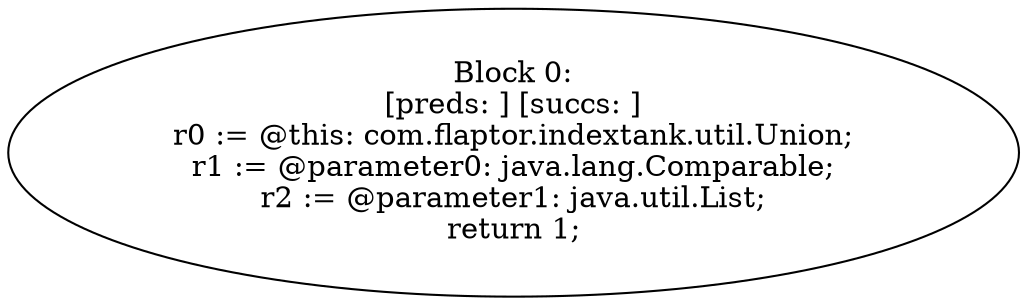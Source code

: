digraph "unitGraph" {
    "Block 0:
[preds: ] [succs: ]
r0 := @this: com.flaptor.indextank.util.Union;
r1 := @parameter0: java.lang.Comparable;
r2 := @parameter1: java.util.List;
return 1;
"
}
